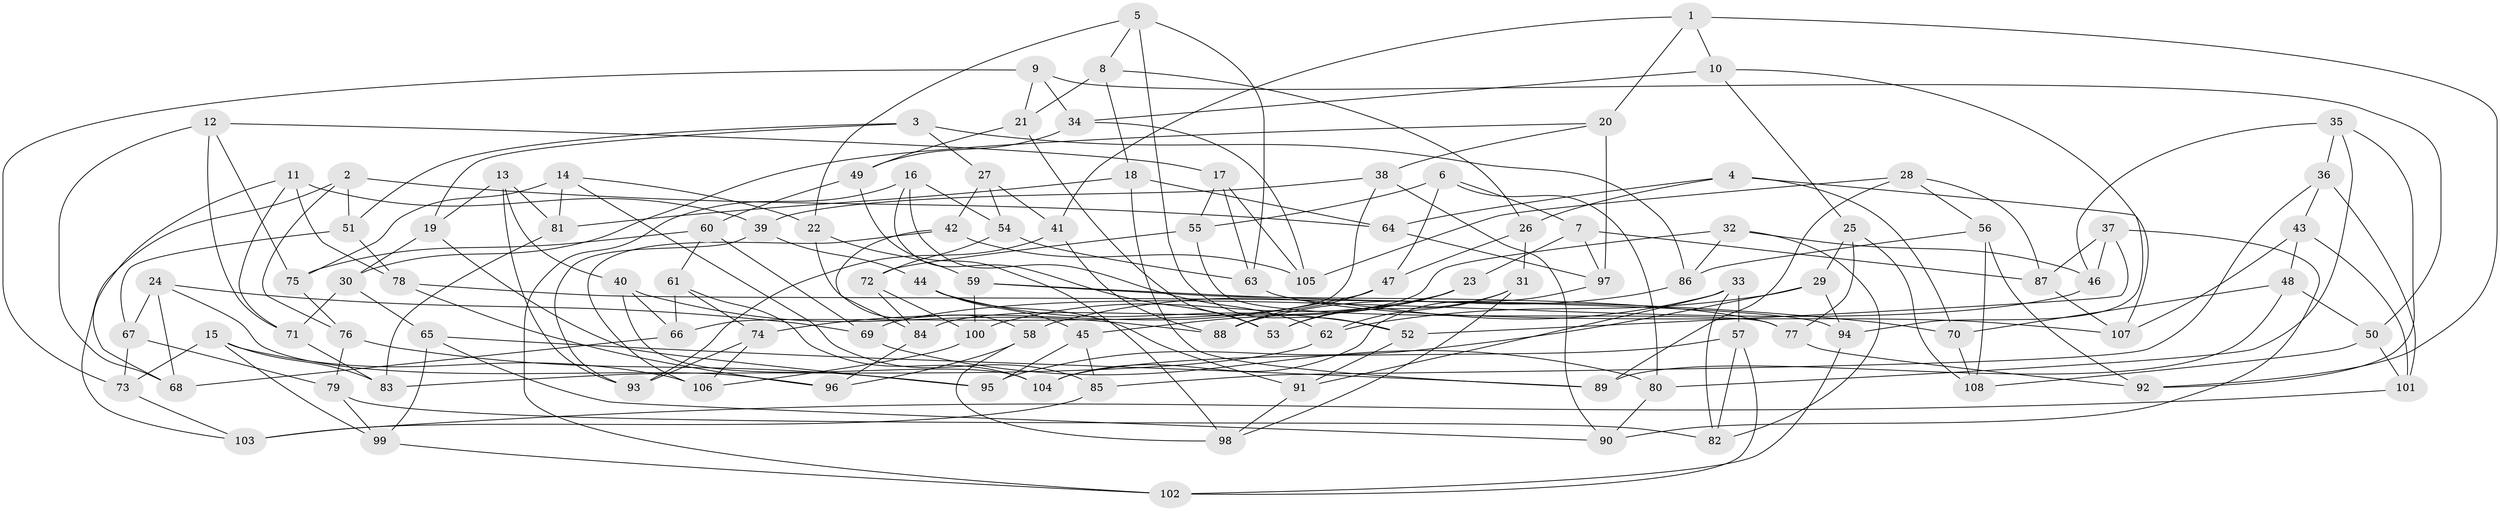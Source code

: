 // Generated by graph-tools (version 1.1) at 2025/50/03/09/25 03:50:46]
// undirected, 108 vertices, 216 edges
graph export_dot {
graph [start="1"]
  node [color=gray90,style=filled];
  1;
  2;
  3;
  4;
  5;
  6;
  7;
  8;
  9;
  10;
  11;
  12;
  13;
  14;
  15;
  16;
  17;
  18;
  19;
  20;
  21;
  22;
  23;
  24;
  25;
  26;
  27;
  28;
  29;
  30;
  31;
  32;
  33;
  34;
  35;
  36;
  37;
  38;
  39;
  40;
  41;
  42;
  43;
  44;
  45;
  46;
  47;
  48;
  49;
  50;
  51;
  52;
  53;
  54;
  55;
  56;
  57;
  58;
  59;
  60;
  61;
  62;
  63;
  64;
  65;
  66;
  67;
  68;
  69;
  70;
  71;
  72;
  73;
  74;
  75;
  76;
  77;
  78;
  79;
  80;
  81;
  82;
  83;
  84;
  85;
  86;
  87;
  88;
  89;
  90;
  91;
  92;
  93;
  94;
  95;
  96;
  97;
  98;
  99;
  100;
  101;
  102;
  103;
  104;
  105;
  106;
  107;
  108;
  1 -- 92;
  1 -- 10;
  1 -- 20;
  1 -- 41;
  2 -- 76;
  2 -- 103;
  2 -- 64;
  2 -- 51;
  3 -- 19;
  3 -- 27;
  3 -- 86;
  3 -- 51;
  4 -- 64;
  4 -- 70;
  4 -- 107;
  4 -- 26;
  5 -- 52;
  5 -- 8;
  5 -- 63;
  5 -- 22;
  6 -- 47;
  6 -- 7;
  6 -- 55;
  6 -- 80;
  7 -- 87;
  7 -- 23;
  7 -- 97;
  8 -- 18;
  8 -- 21;
  8 -- 26;
  9 -- 50;
  9 -- 21;
  9 -- 34;
  9 -- 73;
  10 -- 25;
  10 -- 34;
  10 -- 94;
  11 -- 78;
  11 -- 68;
  11 -- 39;
  11 -- 71;
  12 -- 68;
  12 -- 71;
  12 -- 17;
  12 -- 75;
  13 -- 40;
  13 -- 93;
  13 -- 81;
  13 -- 19;
  14 -- 75;
  14 -- 85;
  14 -- 22;
  14 -- 81;
  15 -- 106;
  15 -- 73;
  15 -- 83;
  15 -- 99;
  16 -- 62;
  16 -- 54;
  16 -- 53;
  16 -- 102;
  17 -- 63;
  17 -- 105;
  17 -- 55;
  18 -- 89;
  18 -- 64;
  18 -- 81;
  19 -- 95;
  19 -- 30;
  20 -- 30;
  20 -- 38;
  20 -- 97;
  21 -- 53;
  21 -- 49;
  22 -- 58;
  22 -- 59;
  23 -- 100;
  23 -- 53;
  23 -- 45;
  24 -- 69;
  24 -- 96;
  24 -- 68;
  24 -- 67;
  25 -- 108;
  25 -- 29;
  25 -- 77;
  26 -- 47;
  26 -- 31;
  27 -- 42;
  27 -- 41;
  27 -- 54;
  28 -- 87;
  28 -- 56;
  28 -- 105;
  28 -- 89;
  29 -- 94;
  29 -- 62;
  29 -- 95;
  30 -- 65;
  30 -- 71;
  31 -- 98;
  31 -- 53;
  31 -- 62;
  32 -- 86;
  32 -- 84;
  32 -- 46;
  32 -- 82;
  33 -- 57;
  33 -- 82;
  33 -- 91;
  33 -- 58;
  34 -- 49;
  34 -- 105;
  35 -- 92;
  35 -- 80;
  35 -- 36;
  35 -- 46;
  36 -- 43;
  36 -- 85;
  36 -- 101;
  37 -- 87;
  37 -- 52;
  37 -- 46;
  37 -- 90;
  38 -- 39;
  38 -- 66;
  38 -- 90;
  39 -- 44;
  39 -- 93;
  40 -- 104;
  40 -- 88;
  40 -- 66;
  41 -- 93;
  41 -- 88;
  42 -- 106;
  42 -- 84;
  42 -- 105;
  43 -- 107;
  43 -- 101;
  43 -- 48;
  44 -- 52;
  44 -- 45;
  44 -- 91;
  45 -- 95;
  45 -- 85;
  46 -- 69;
  47 -- 74;
  47 -- 88;
  48 -- 70;
  48 -- 89;
  48 -- 50;
  49 -- 98;
  49 -- 60;
  50 -- 108;
  50 -- 101;
  51 -- 67;
  51 -- 78;
  52 -- 91;
  54 -- 72;
  54 -- 63;
  55 -- 72;
  55 -- 77;
  56 -- 92;
  56 -- 86;
  56 -- 108;
  57 -- 104;
  57 -- 82;
  57 -- 102;
  58 -- 98;
  58 -- 96;
  59 -- 100;
  59 -- 70;
  59 -- 77;
  60 -- 61;
  60 -- 69;
  60 -- 75;
  61 -- 74;
  61 -- 104;
  61 -- 66;
  62 -- 83;
  63 -- 107;
  64 -- 97;
  65 -- 90;
  65 -- 99;
  65 -- 89;
  66 -- 68;
  67 -- 73;
  67 -- 79;
  69 -- 80;
  70 -- 108;
  71 -- 83;
  72 -- 100;
  72 -- 84;
  73 -- 103;
  74 -- 106;
  74 -- 93;
  75 -- 76;
  76 -- 79;
  76 -- 95;
  77 -- 92;
  78 -- 96;
  78 -- 94;
  79 -- 82;
  79 -- 99;
  80 -- 90;
  81 -- 83;
  84 -- 96;
  85 -- 103;
  86 -- 88;
  87 -- 107;
  91 -- 98;
  94 -- 102;
  97 -- 104;
  99 -- 102;
  100 -- 106;
  101 -- 103;
}

